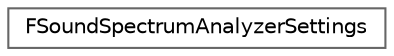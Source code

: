 digraph "Graphical Class Hierarchy"
{
 // INTERACTIVE_SVG=YES
 // LATEX_PDF_SIZE
  bgcolor="transparent";
  edge [fontname=Helvetica,fontsize=10,labelfontname=Helvetica,labelfontsize=10];
  node [fontname=Helvetica,fontsize=10,shape=box,height=0.2,width=0.4];
  rankdir="LR";
  Node0 [id="Node000000",label="FSoundSpectrumAnalyzerSettings",height=0.2,width=0.4,color="grey40", fillcolor="white", style="filled",URL="$d6/d12/structFSoundSpectrumAnalyzerSettings.html",tooltip=" "];
}
